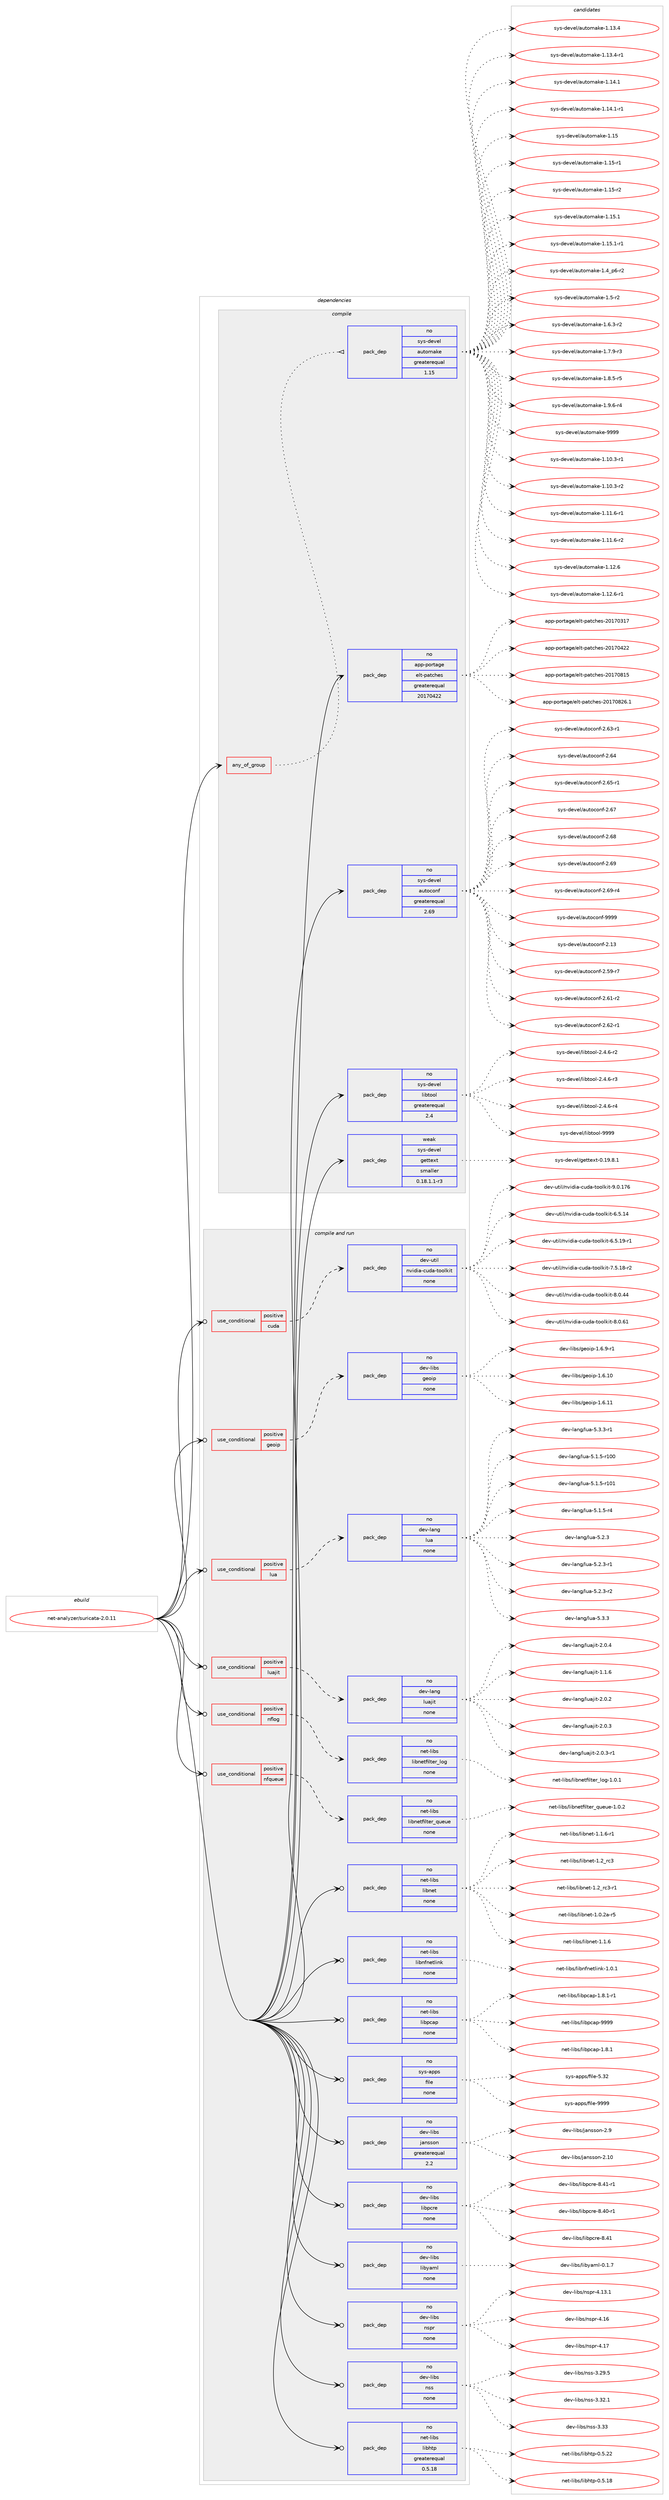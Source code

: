digraph prolog {

# *************
# Graph options
# *************

newrank=true;
concentrate=true;
compound=true;
graph [rankdir=LR,fontname=Helvetica,fontsize=10,ranksep=1.5];#, ranksep=2.5, nodesep=0.2];
edge  [arrowhead=vee];
node  [fontname=Helvetica,fontsize=10];

# **********
# The ebuild
# **********

subgraph cluster_leftcol {
color=gray;
rank=same;
label=<<i>ebuild</i>>;
id [label="net-analyzer/suricata-2.0.11", color=red, width=4, href="../net-analyzer/suricata-2.0.11.svg"];
}

# ****************
# The dependencies
# ****************

subgraph cluster_midcol {
color=gray;
label=<<i>dependencies</i>>;
subgraph cluster_compile {
fillcolor="#eeeeee";
style=filled;
label=<<i>compile</i>>;
subgraph any6451 {
dependency403799 [label=<<TABLE BORDER="0" CELLBORDER="1" CELLSPACING="0" CELLPADDING="4"><TR><TD CELLPADDING="10">any_of_group</TD></TR></TABLE>>, shape=none, color=red];subgraph pack297651 {
dependency403800 [label=<<TABLE BORDER="0" CELLBORDER="1" CELLSPACING="0" CELLPADDING="4" WIDTH="220"><TR><TD ROWSPAN="6" CELLPADDING="30">pack_dep</TD></TR><TR><TD WIDTH="110">no</TD></TR><TR><TD>sys-devel</TD></TR><TR><TD>automake</TD></TR><TR><TD>greaterequal</TD></TR><TR><TD>1.15</TD></TR></TABLE>>, shape=none, color=blue];
}
dependency403799:e -> dependency403800:w [weight=20,style="dotted",arrowhead="oinv"];
}
id:e -> dependency403799:w [weight=20,style="solid",arrowhead="vee"];
subgraph pack297652 {
dependency403801 [label=<<TABLE BORDER="0" CELLBORDER="1" CELLSPACING="0" CELLPADDING="4" WIDTH="220"><TR><TD ROWSPAN="6" CELLPADDING="30">pack_dep</TD></TR><TR><TD WIDTH="110">no</TD></TR><TR><TD>app-portage</TD></TR><TR><TD>elt-patches</TD></TR><TR><TD>greaterequal</TD></TR><TR><TD>20170422</TD></TR></TABLE>>, shape=none, color=blue];
}
id:e -> dependency403801:w [weight=20,style="solid",arrowhead="vee"];
subgraph pack297653 {
dependency403802 [label=<<TABLE BORDER="0" CELLBORDER="1" CELLSPACING="0" CELLPADDING="4" WIDTH="220"><TR><TD ROWSPAN="6" CELLPADDING="30">pack_dep</TD></TR><TR><TD WIDTH="110">no</TD></TR><TR><TD>sys-devel</TD></TR><TR><TD>autoconf</TD></TR><TR><TD>greaterequal</TD></TR><TR><TD>2.69</TD></TR></TABLE>>, shape=none, color=blue];
}
id:e -> dependency403802:w [weight=20,style="solid",arrowhead="vee"];
subgraph pack297654 {
dependency403803 [label=<<TABLE BORDER="0" CELLBORDER="1" CELLSPACING="0" CELLPADDING="4" WIDTH="220"><TR><TD ROWSPAN="6" CELLPADDING="30">pack_dep</TD></TR><TR><TD WIDTH="110">no</TD></TR><TR><TD>sys-devel</TD></TR><TR><TD>libtool</TD></TR><TR><TD>greaterequal</TD></TR><TR><TD>2.4</TD></TR></TABLE>>, shape=none, color=blue];
}
id:e -> dependency403803:w [weight=20,style="solid",arrowhead="vee"];
subgraph pack297655 {
dependency403804 [label=<<TABLE BORDER="0" CELLBORDER="1" CELLSPACING="0" CELLPADDING="4" WIDTH="220"><TR><TD ROWSPAN="6" CELLPADDING="30">pack_dep</TD></TR><TR><TD WIDTH="110">weak</TD></TR><TR><TD>sys-devel</TD></TR><TR><TD>gettext</TD></TR><TR><TD>smaller</TD></TR><TR><TD>0.18.1.1-r3</TD></TR></TABLE>>, shape=none, color=blue];
}
id:e -> dependency403804:w [weight=20,style="solid",arrowhead="vee"];
}
subgraph cluster_compileandrun {
fillcolor="#eeeeee";
style=filled;
label=<<i>compile and run</i>>;
subgraph cond99511 {
dependency403805 [label=<<TABLE BORDER="0" CELLBORDER="1" CELLSPACING="0" CELLPADDING="4"><TR><TD ROWSPAN="3" CELLPADDING="10">use_conditional</TD></TR><TR><TD>positive</TD></TR><TR><TD>cuda</TD></TR></TABLE>>, shape=none, color=red];
subgraph pack297656 {
dependency403806 [label=<<TABLE BORDER="0" CELLBORDER="1" CELLSPACING="0" CELLPADDING="4" WIDTH="220"><TR><TD ROWSPAN="6" CELLPADDING="30">pack_dep</TD></TR><TR><TD WIDTH="110">no</TD></TR><TR><TD>dev-util</TD></TR><TR><TD>nvidia-cuda-toolkit</TD></TR><TR><TD>none</TD></TR><TR><TD></TD></TR></TABLE>>, shape=none, color=blue];
}
dependency403805:e -> dependency403806:w [weight=20,style="dashed",arrowhead="vee"];
}
id:e -> dependency403805:w [weight=20,style="solid",arrowhead="odotvee"];
subgraph cond99512 {
dependency403807 [label=<<TABLE BORDER="0" CELLBORDER="1" CELLSPACING="0" CELLPADDING="4"><TR><TD ROWSPAN="3" CELLPADDING="10">use_conditional</TD></TR><TR><TD>positive</TD></TR><TR><TD>geoip</TD></TR></TABLE>>, shape=none, color=red];
subgraph pack297657 {
dependency403808 [label=<<TABLE BORDER="0" CELLBORDER="1" CELLSPACING="0" CELLPADDING="4" WIDTH="220"><TR><TD ROWSPAN="6" CELLPADDING="30">pack_dep</TD></TR><TR><TD WIDTH="110">no</TD></TR><TR><TD>dev-libs</TD></TR><TR><TD>geoip</TD></TR><TR><TD>none</TD></TR><TR><TD></TD></TR></TABLE>>, shape=none, color=blue];
}
dependency403807:e -> dependency403808:w [weight=20,style="dashed",arrowhead="vee"];
}
id:e -> dependency403807:w [weight=20,style="solid",arrowhead="odotvee"];
subgraph cond99513 {
dependency403809 [label=<<TABLE BORDER="0" CELLBORDER="1" CELLSPACING="0" CELLPADDING="4"><TR><TD ROWSPAN="3" CELLPADDING="10">use_conditional</TD></TR><TR><TD>positive</TD></TR><TR><TD>lua</TD></TR></TABLE>>, shape=none, color=red];
subgraph pack297658 {
dependency403810 [label=<<TABLE BORDER="0" CELLBORDER="1" CELLSPACING="0" CELLPADDING="4" WIDTH="220"><TR><TD ROWSPAN="6" CELLPADDING="30">pack_dep</TD></TR><TR><TD WIDTH="110">no</TD></TR><TR><TD>dev-lang</TD></TR><TR><TD>lua</TD></TR><TR><TD>none</TD></TR><TR><TD></TD></TR></TABLE>>, shape=none, color=blue];
}
dependency403809:e -> dependency403810:w [weight=20,style="dashed",arrowhead="vee"];
}
id:e -> dependency403809:w [weight=20,style="solid",arrowhead="odotvee"];
subgraph cond99514 {
dependency403811 [label=<<TABLE BORDER="0" CELLBORDER="1" CELLSPACING="0" CELLPADDING="4"><TR><TD ROWSPAN="3" CELLPADDING="10">use_conditional</TD></TR><TR><TD>positive</TD></TR><TR><TD>luajit</TD></TR></TABLE>>, shape=none, color=red];
subgraph pack297659 {
dependency403812 [label=<<TABLE BORDER="0" CELLBORDER="1" CELLSPACING="0" CELLPADDING="4" WIDTH="220"><TR><TD ROWSPAN="6" CELLPADDING="30">pack_dep</TD></TR><TR><TD WIDTH="110">no</TD></TR><TR><TD>dev-lang</TD></TR><TR><TD>luajit</TD></TR><TR><TD>none</TD></TR><TR><TD></TD></TR></TABLE>>, shape=none, color=blue];
}
dependency403811:e -> dependency403812:w [weight=20,style="dashed",arrowhead="vee"];
}
id:e -> dependency403811:w [weight=20,style="solid",arrowhead="odotvee"];
subgraph cond99515 {
dependency403813 [label=<<TABLE BORDER="0" CELLBORDER="1" CELLSPACING="0" CELLPADDING="4"><TR><TD ROWSPAN="3" CELLPADDING="10">use_conditional</TD></TR><TR><TD>positive</TD></TR><TR><TD>nflog</TD></TR></TABLE>>, shape=none, color=red];
subgraph pack297660 {
dependency403814 [label=<<TABLE BORDER="0" CELLBORDER="1" CELLSPACING="0" CELLPADDING="4" WIDTH="220"><TR><TD ROWSPAN="6" CELLPADDING="30">pack_dep</TD></TR><TR><TD WIDTH="110">no</TD></TR><TR><TD>net-libs</TD></TR><TR><TD>libnetfilter_log</TD></TR><TR><TD>none</TD></TR><TR><TD></TD></TR></TABLE>>, shape=none, color=blue];
}
dependency403813:e -> dependency403814:w [weight=20,style="dashed",arrowhead="vee"];
}
id:e -> dependency403813:w [weight=20,style="solid",arrowhead="odotvee"];
subgraph cond99516 {
dependency403815 [label=<<TABLE BORDER="0" CELLBORDER="1" CELLSPACING="0" CELLPADDING="4"><TR><TD ROWSPAN="3" CELLPADDING="10">use_conditional</TD></TR><TR><TD>positive</TD></TR><TR><TD>nfqueue</TD></TR></TABLE>>, shape=none, color=red];
subgraph pack297661 {
dependency403816 [label=<<TABLE BORDER="0" CELLBORDER="1" CELLSPACING="0" CELLPADDING="4" WIDTH="220"><TR><TD ROWSPAN="6" CELLPADDING="30">pack_dep</TD></TR><TR><TD WIDTH="110">no</TD></TR><TR><TD>net-libs</TD></TR><TR><TD>libnetfilter_queue</TD></TR><TR><TD>none</TD></TR><TR><TD></TD></TR></TABLE>>, shape=none, color=blue];
}
dependency403815:e -> dependency403816:w [weight=20,style="dashed",arrowhead="vee"];
}
id:e -> dependency403815:w [weight=20,style="solid",arrowhead="odotvee"];
subgraph pack297662 {
dependency403817 [label=<<TABLE BORDER="0" CELLBORDER="1" CELLSPACING="0" CELLPADDING="4" WIDTH="220"><TR><TD ROWSPAN="6" CELLPADDING="30">pack_dep</TD></TR><TR><TD WIDTH="110">no</TD></TR><TR><TD>dev-libs</TD></TR><TR><TD>jansson</TD></TR><TR><TD>greaterequal</TD></TR><TR><TD>2.2</TD></TR></TABLE>>, shape=none, color=blue];
}
id:e -> dependency403817:w [weight=20,style="solid",arrowhead="odotvee"];
subgraph pack297663 {
dependency403818 [label=<<TABLE BORDER="0" CELLBORDER="1" CELLSPACING="0" CELLPADDING="4" WIDTH="220"><TR><TD ROWSPAN="6" CELLPADDING="30">pack_dep</TD></TR><TR><TD WIDTH="110">no</TD></TR><TR><TD>dev-libs</TD></TR><TR><TD>libpcre</TD></TR><TR><TD>none</TD></TR><TR><TD></TD></TR></TABLE>>, shape=none, color=blue];
}
id:e -> dependency403818:w [weight=20,style="solid",arrowhead="odotvee"];
subgraph pack297664 {
dependency403819 [label=<<TABLE BORDER="0" CELLBORDER="1" CELLSPACING="0" CELLPADDING="4" WIDTH="220"><TR><TD ROWSPAN="6" CELLPADDING="30">pack_dep</TD></TR><TR><TD WIDTH="110">no</TD></TR><TR><TD>dev-libs</TD></TR><TR><TD>libyaml</TD></TR><TR><TD>none</TD></TR><TR><TD></TD></TR></TABLE>>, shape=none, color=blue];
}
id:e -> dependency403819:w [weight=20,style="solid",arrowhead="odotvee"];
subgraph pack297665 {
dependency403820 [label=<<TABLE BORDER="0" CELLBORDER="1" CELLSPACING="0" CELLPADDING="4" WIDTH="220"><TR><TD ROWSPAN="6" CELLPADDING="30">pack_dep</TD></TR><TR><TD WIDTH="110">no</TD></TR><TR><TD>dev-libs</TD></TR><TR><TD>nspr</TD></TR><TR><TD>none</TD></TR><TR><TD></TD></TR></TABLE>>, shape=none, color=blue];
}
id:e -> dependency403820:w [weight=20,style="solid",arrowhead="odotvee"];
subgraph pack297666 {
dependency403821 [label=<<TABLE BORDER="0" CELLBORDER="1" CELLSPACING="0" CELLPADDING="4" WIDTH="220"><TR><TD ROWSPAN="6" CELLPADDING="30">pack_dep</TD></TR><TR><TD WIDTH="110">no</TD></TR><TR><TD>dev-libs</TD></TR><TR><TD>nss</TD></TR><TR><TD>none</TD></TR><TR><TD></TD></TR></TABLE>>, shape=none, color=blue];
}
id:e -> dependency403821:w [weight=20,style="solid",arrowhead="odotvee"];
subgraph pack297667 {
dependency403822 [label=<<TABLE BORDER="0" CELLBORDER="1" CELLSPACING="0" CELLPADDING="4" WIDTH="220"><TR><TD ROWSPAN="6" CELLPADDING="30">pack_dep</TD></TR><TR><TD WIDTH="110">no</TD></TR><TR><TD>net-libs</TD></TR><TR><TD>libhtp</TD></TR><TR><TD>greaterequal</TD></TR><TR><TD>0.5.18</TD></TR></TABLE>>, shape=none, color=blue];
}
id:e -> dependency403822:w [weight=20,style="solid",arrowhead="odotvee"];
subgraph pack297668 {
dependency403823 [label=<<TABLE BORDER="0" CELLBORDER="1" CELLSPACING="0" CELLPADDING="4" WIDTH="220"><TR><TD ROWSPAN="6" CELLPADDING="30">pack_dep</TD></TR><TR><TD WIDTH="110">no</TD></TR><TR><TD>net-libs</TD></TR><TR><TD>libnet</TD></TR><TR><TD>none</TD></TR><TR><TD></TD></TR></TABLE>>, shape=none, color=blue];
}
id:e -> dependency403823:w [weight=20,style="solid",arrowhead="odotvee"];
subgraph pack297669 {
dependency403824 [label=<<TABLE BORDER="0" CELLBORDER="1" CELLSPACING="0" CELLPADDING="4" WIDTH="220"><TR><TD ROWSPAN="6" CELLPADDING="30">pack_dep</TD></TR><TR><TD WIDTH="110">no</TD></TR><TR><TD>net-libs</TD></TR><TR><TD>libnfnetlink</TD></TR><TR><TD>none</TD></TR><TR><TD></TD></TR></TABLE>>, shape=none, color=blue];
}
id:e -> dependency403824:w [weight=20,style="solid",arrowhead="odotvee"];
subgraph pack297670 {
dependency403825 [label=<<TABLE BORDER="0" CELLBORDER="1" CELLSPACING="0" CELLPADDING="4" WIDTH="220"><TR><TD ROWSPAN="6" CELLPADDING="30">pack_dep</TD></TR><TR><TD WIDTH="110">no</TD></TR><TR><TD>net-libs</TD></TR><TR><TD>libpcap</TD></TR><TR><TD>none</TD></TR><TR><TD></TD></TR></TABLE>>, shape=none, color=blue];
}
id:e -> dependency403825:w [weight=20,style="solid",arrowhead="odotvee"];
subgraph pack297671 {
dependency403826 [label=<<TABLE BORDER="0" CELLBORDER="1" CELLSPACING="0" CELLPADDING="4" WIDTH="220"><TR><TD ROWSPAN="6" CELLPADDING="30">pack_dep</TD></TR><TR><TD WIDTH="110">no</TD></TR><TR><TD>sys-apps</TD></TR><TR><TD>file</TD></TR><TR><TD>none</TD></TR><TR><TD></TD></TR></TABLE>>, shape=none, color=blue];
}
id:e -> dependency403826:w [weight=20,style="solid",arrowhead="odotvee"];
}
subgraph cluster_run {
fillcolor="#eeeeee";
style=filled;
label=<<i>run</i>>;
}
}

# **************
# The candidates
# **************

subgraph cluster_choices {
rank=same;
color=gray;
label=<<i>candidates</i>>;

subgraph choice297651 {
color=black;
nodesep=1;
choice11512111545100101118101108479711711611110997107101454946494846514511449 [label="sys-devel/automake-1.10.3-r1", color=red, width=4,href="../sys-devel/automake-1.10.3-r1.svg"];
choice11512111545100101118101108479711711611110997107101454946494846514511450 [label="sys-devel/automake-1.10.3-r2", color=red, width=4,href="../sys-devel/automake-1.10.3-r2.svg"];
choice11512111545100101118101108479711711611110997107101454946494946544511449 [label="sys-devel/automake-1.11.6-r1", color=red, width=4,href="../sys-devel/automake-1.11.6-r1.svg"];
choice11512111545100101118101108479711711611110997107101454946494946544511450 [label="sys-devel/automake-1.11.6-r2", color=red, width=4,href="../sys-devel/automake-1.11.6-r2.svg"];
choice1151211154510010111810110847971171161111099710710145494649504654 [label="sys-devel/automake-1.12.6", color=red, width=4,href="../sys-devel/automake-1.12.6.svg"];
choice11512111545100101118101108479711711611110997107101454946495046544511449 [label="sys-devel/automake-1.12.6-r1", color=red, width=4,href="../sys-devel/automake-1.12.6-r1.svg"];
choice1151211154510010111810110847971171161111099710710145494649514652 [label="sys-devel/automake-1.13.4", color=red, width=4,href="../sys-devel/automake-1.13.4.svg"];
choice11512111545100101118101108479711711611110997107101454946495146524511449 [label="sys-devel/automake-1.13.4-r1", color=red, width=4,href="../sys-devel/automake-1.13.4-r1.svg"];
choice1151211154510010111810110847971171161111099710710145494649524649 [label="sys-devel/automake-1.14.1", color=red, width=4,href="../sys-devel/automake-1.14.1.svg"];
choice11512111545100101118101108479711711611110997107101454946495246494511449 [label="sys-devel/automake-1.14.1-r1", color=red, width=4,href="../sys-devel/automake-1.14.1-r1.svg"];
choice115121115451001011181011084797117116111109971071014549464953 [label="sys-devel/automake-1.15", color=red, width=4,href="../sys-devel/automake-1.15.svg"];
choice1151211154510010111810110847971171161111099710710145494649534511449 [label="sys-devel/automake-1.15-r1", color=red, width=4,href="../sys-devel/automake-1.15-r1.svg"];
choice1151211154510010111810110847971171161111099710710145494649534511450 [label="sys-devel/automake-1.15-r2", color=red, width=4,href="../sys-devel/automake-1.15-r2.svg"];
choice1151211154510010111810110847971171161111099710710145494649534649 [label="sys-devel/automake-1.15.1", color=red, width=4,href="../sys-devel/automake-1.15.1.svg"];
choice11512111545100101118101108479711711611110997107101454946495346494511449 [label="sys-devel/automake-1.15.1-r1", color=red, width=4,href="../sys-devel/automake-1.15.1-r1.svg"];
choice115121115451001011181011084797117116111109971071014549465295112544511450 [label="sys-devel/automake-1.4_p6-r2", color=red, width=4,href="../sys-devel/automake-1.4_p6-r2.svg"];
choice11512111545100101118101108479711711611110997107101454946534511450 [label="sys-devel/automake-1.5-r2", color=red, width=4,href="../sys-devel/automake-1.5-r2.svg"];
choice115121115451001011181011084797117116111109971071014549465446514511450 [label="sys-devel/automake-1.6.3-r2", color=red, width=4,href="../sys-devel/automake-1.6.3-r2.svg"];
choice115121115451001011181011084797117116111109971071014549465546574511451 [label="sys-devel/automake-1.7.9-r3", color=red, width=4,href="../sys-devel/automake-1.7.9-r3.svg"];
choice115121115451001011181011084797117116111109971071014549465646534511453 [label="sys-devel/automake-1.8.5-r5", color=red, width=4,href="../sys-devel/automake-1.8.5-r5.svg"];
choice115121115451001011181011084797117116111109971071014549465746544511452 [label="sys-devel/automake-1.9.6-r4", color=red, width=4,href="../sys-devel/automake-1.9.6-r4.svg"];
choice115121115451001011181011084797117116111109971071014557575757 [label="sys-devel/automake-9999", color=red, width=4,href="../sys-devel/automake-9999.svg"];
dependency403800:e -> choice11512111545100101118101108479711711611110997107101454946494846514511449:w [style=dotted,weight="100"];
dependency403800:e -> choice11512111545100101118101108479711711611110997107101454946494846514511450:w [style=dotted,weight="100"];
dependency403800:e -> choice11512111545100101118101108479711711611110997107101454946494946544511449:w [style=dotted,weight="100"];
dependency403800:e -> choice11512111545100101118101108479711711611110997107101454946494946544511450:w [style=dotted,weight="100"];
dependency403800:e -> choice1151211154510010111810110847971171161111099710710145494649504654:w [style=dotted,weight="100"];
dependency403800:e -> choice11512111545100101118101108479711711611110997107101454946495046544511449:w [style=dotted,weight="100"];
dependency403800:e -> choice1151211154510010111810110847971171161111099710710145494649514652:w [style=dotted,weight="100"];
dependency403800:e -> choice11512111545100101118101108479711711611110997107101454946495146524511449:w [style=dotted,weight="100"];
dependency403800:e -> choice1151211154510010111810110847971171161111099710710145494649524649:w [style=dotted,weight="100"];
dependency403800:e -> choice11512111545100101118101108479711711611110997107101454946495246494511449:w [style=dotted,weight="100"];
dependency403800:e -> choice115121115451001011181011084797117116111109971071014549464953:w [style=dotted,weight="100"];
dependency403800:e -> choice1151211154510010111810110847971171161111099710710145494649534511449:w [style=dotted,weight="100"];
dependency403800:e -> choice1151211154510010111810110847971171161111099710710145494649534511450:w [style=dotted,weight="100"];
dependency403800:e -> choice1151211154510010111810110847971171161111099710710145494649534649:w [style=dotted,weight="100"];
dependency403800:e -> choice11512111545100101118101108479711711611110997107101454946495346494511449:w [style=dotted,weight="100"];
dependency403800:e -> choice115121115451001011181011084797117116111109971071014549465295112544511450:w [style=dotted,weight="100"];
dependency403800:e -> choice11512111545100101118101108479711711611110997107101454946534511450:w [style=dotted,weight="100"];
dependency403800:e -> choice115121115451001011181011084797117116111109971071014549465446514511450:w [style=dotted,weight="100"];
dependency403800:e -> choice115121115451001011181011084797117116111109971071014549465546574511451:w [style=dotted,weight="100"];
dependency403800:e -> choice115121115451001011181011084797117116111109971071014549465646534511453:w [style=dotted,weight="100"];
dependency403800:e -> choice115121115451001011181011084797117116111109971071014549465746544511452:w [style=dotted,weight="100"];
dependency403800:e -> choice115121115451001011181011084797117116111109971071014557575757:w [style=dotted,weight="100"];
}
subgraph choice297652 {
color=black;
nodesep=1;
choice97112112451121111141169710310147101108116451129711699104101115455048495548514955 [label="app-portage/elt-patches-20170317", color=red, width=4,href="../app-portage/elt-patches-20170317.svg"];
choice97112112451121111141169710310147101108116451129711699104101115455048495548525050 [label="app-portage/elt-patches-20170422", color=red, width=4,href="../app-portage/elt-patches-20170422.svg"];
choice97112112451121111141169710310147101108116451129711699104101115455048495548564953 [label="app-portage/elt-patches-20170815", color=red, width=4,href="../app-portage/elt-patches-20170815.svg"];
choice971121124511211111411697103101471011081164511297116991041011154550484955485650544649 [label="app-portage/elt-patches-20170826.1", color=red, width=4,href="../app-portage/elt-patches-20170826.1.svg"];
dependency403801:e -> choice97112112451121111141169710310147101108116451129711699104101115455048495548514955:w [style=dotted,weight="100"];
dependency403801:e -> choice97112112451121111141169710310147101108116451129711699104101115455048495548525050:w [style=dotted,weight="100"];
dependency403801:e -> choice97112112451121111141169710310147101108116451129711699104101115455048495548564953:w [style=dotted,weight="100"];
dependency403801:e -> choice971121124511211111411697103101471011081164511297116991041011154550484955485650544649:w [style=dotted,weight="100"];
}
subgraph choice297653 {
color=black;
nodesep=1;
choice115121115451001011181011084797117116111991111101024550464951 [label="sys-devel/autoconf-2.13", color=red, width=4,href="../sys-devel/autoconf-2.13.svg"];
choice1151211154510010111810110847971171161119911111010245504653574511455 [label="sys-devel/autoconf-2.59-r7", color=red, width=4,href="../sys-devel/autoconf-2.59-r7.svg"];
choice1151211154510010111810110847971171161119911111010245504654494511450 [label="sys-devel/autoconf-2.61-r2", color=red, width=4,href="../sys-devel/autoconf-2.61-r2.svg"];
choice1151211154510010111810110847971171161119911111010245504654504511449 [label="sys-devel/autoconf-2.62-r1", color=red, width=4,href="../sys-devel/autoconf-2.62-r1.svg"];
choice1151211154510010111810110847971171161119911111010245504654514511449 [label="sys-devel/autoconf-2.63-r1", color=red, width=4,href="../sys-devel/autoconf-2.63-r1.svg"];
choice115121115451001011181011084797117116111991111101024550465452 [label="sys-devel/autoconf-2.64", color=red, width=4,href="../sys-devel/autoconf-2.64.svg"];
choice1151211154510010111810110847971171161119911111010245504654534511449 [label="sys-devel/autoconf-2.65-r1", color=red, width=4,href="../sys-devel/autoconf-2.65-r1.svg"];
choice115121115451001011181011084797117116111991111101024550465455 [label="sys-devel/autoconf-2.67", color=red, width=4,href="../sys-devel/autoconf-2.67.svg"];
choice115121115451001011181011084797117116111991111101024550465456 [label="sys-devel/autoconf-2.68", color=red, width=4,href="../sys-devel/autoconf-2.68.svg"];
choice115121115451001011181011084797117116111991111101024550465457 [label="sys-devel/autoconf-2.69", color=red, width=4,href="../sys-devel/autoconf-2.69.svg"];
choice1151211154510010111810110847971171161119911111010245504654574511452 [label="sys-devel/autoconf-2.69-r4", color=red, width=4,href="../sys-devel/autoconf-2.69-r4.svg"];
choice115121115451001011181011084797117116111991111101024557575757 [label="sys-devel/autoconf-9999", color=red, width=4,href="../sys-devel/autoconf-9999.svg"];
dependency403802:e -> choice115121115451001011181011084797117116111991111101024550464951:w [style=dotted,weight="100"];
dependency403802:e -> choice1151211154510010111810110847971171161119911111010245504653574511455:w [style=dotted,weight="100"];
dependency403802:e -> choice1151211154510010111810110847971171161119911111010245504654494511450:w [style=dotted,weight="100"];
dependency403802:e -> choice1151211154510010111810110847971171161119911111010245504654504511449:w [style=dotted,weight="100"];
dependency403802:e -> choice1151211154510010111810110847971171161119911111010245504654514511449:w [style=dotted,weight="100"];
dependency403802:e -> choice115121115451001011181011084797117116111991111101024550465452:w [style=dotted,weight="100"];
dependency403802:e -> choice1151211154510010111810110847971171161119911111010245504654534511449:w [style=dotted,weight="100"];
dependency403802:e -> choice115121115451001011181011084797117116111991111101024550465455:w [style=dotted,weight="100"];
dependency403802:e -> choice115121115451001011181011084797117116111991111101024550465456:w [style=dotted,weight="100"];
dependency403802:e -> choice115121115451001011181011084797117116111991111101024550465457:w [style=dotted,weight="100"];
dependency403802:e -> choice1151211154510010111810110847971171161119911111010245504654574511452:w [style=dotted,weight="100"];
dependency403802:e -> choice115121115451001011181011084797117116111991111101024557575757:w [style=dotted,weight="100"];
}
subgraph choice297654 {
color=black;
nodesep=1;
choice1151211154510010111810110847108105981161111111084550465246544511450 [label="sys-devel/libtool-2.4.6-r2", color=red, width=4,href="../sys-devel/libtool-2.4.6-r2.svg"];
choice1151211154510010111810110847108105981161111111084550465246544511451 [label="sys-devel/libtool-2.4.6-r3", color=red, width=4,href="../sys-devel/libtool-2.4.6-r3.svg"];
choice1151211154510010111810110847108105981161111111084550465246544511452 [label="sys-devel/libtool-2.4.6-r4", color=red, width=4,href="../sys-devel/libtool-2.4.6-r4.svg"];
choice1151211154510010111810110847108105981161111111084557575757 [label="sys-devel/libtool-9999", color=red, width=4,href="../sys-devel/libtool-9999.svg"];
dependency403803:e -> choice1151211154510010111810110847108105981161111111084550465246544511450:w [style=dotted,weight="100"];
dependency403803:e -> choice1151211154510010111810110847108105981161111111084550465246544511451:w [style=dotted,weight="100"];
dependency403803:e -> choice1151211154510010111810110847108105981161111111084550465246544511452:w [style=dotted,weight="100"];
dependency403803:e -> choice1151211154510010111810110847108105981161111111084557575757:w [style=dotted,weight="100"];
}
subgraph choice297655 {
color=black;
nodesep=1;
choice1151211154510010111810110847103101116116101120116454846495746564649 [label="sys-devel/gettext-0.19.8.1", color=red, width=4,href="../sys-devel/gettext-0.19.8.1.svg"];
dependency403804:e -> choice1151211154510010111810110847103101116116101120116454846495746564649:w [style=dotted,weight="100"];
}
subgraph choice297656 {
color=black;
nodesep=1;
choice1001011184511711610510847110118105100105974599117100974511611111110810710511645544653464952 [label="dev-util/nvidia-cuda-toolkit-6.5.14", color=red, width=4,href="../dev-util/nvidia-cuda-toolkit-6.5.14.svg"];
choice10010111845117116105108471101181051001059745991171009745116111111108107105116455446534649574511449 [label="dev-util/nvidia-cuda-toolkit-6.5.19-r1", color=red, width=4,href="../dev-util/nvidia-cuda-toolkit-6.5.19-r1.svg"];
choice10010111845117116105108471101181051001059745991171009745116111111108107105116455546534649564511450 [label="dev-util/nvidia-cuda-toolkit-7.5.18-r2", color=red, width=4,href="../dev-util/nvidia-cuda-toolkit-7.5.18-r2.svg"];
choice1001011184511711610510847110118105100105974599117100974511611111110810710511645564648465252 [label="dev-util/nvidia-cuda-toolkit-8.0.44", color=red, width=4,href="../dev-util/nvidia-cuda-toolkit-8.0.44.svg"];
choice1001011184511711610510847110118105100105974599117100974511611111110810710511645564648465449 [label="dev-util/nvidia-cuda-toolkit-8.0.61", color=red, width=4,href="../dev-util/nvidia-cuda-toolkit-8.0.61.svg"];
choice100101118451171161051084711011810510010597459911710097451161111111081071051164557464846495554 [label="dev-util/nvidia-cuda-toolkit-9.0.176", color=red, width=4,href="../dev-util/nvidia-cuda-toolkit-9.0.176.svg"];
dependency403806:e -> choice1001011184511711610510847110118105100105974599117100974511611111110810710511645544653464952:w [style=dotted,weight="100"];
dependency403806:e -> choice10010111845117116105108471101181051001059745991171009745116111111108107105116455446534649574511449:w [style=dotted,weight="100"];
dependency403806:e -> choice10010111845117116105108471101181051001059745991171009745116111111108107105116455546534649564511450:w [style=dotted,weight="100"];
dependency403806:e -> choice1001011184511711610510847110118105100105974599117100974511611111110810710511645564648465252:w [style=dotted,weight="100"];
dependency403806:e -> choice1001011184511711610510847110118105100105974599117100974511611111110810710511645564648465449:w [style=dotted,weight="100"];
dependency403806:e -> choice100101118451171161051084711011810510010597459911710097451161111111081071051164557464846495554:w [style=dotted,weight="100"];
}
subgraph choice297657 {
color=black;
nodesep=1;
choice10010111845108105981154710310111110511245494654464948 [label="dev-libs/geoip-1.6.10", color=red, width=4,href="../dev-libs/geoip-1.6.10.svg"];
choice10010111845108105981154710310111110511245494654464949 [label="dev-libs/geoip-1.6.11", color=red, width=4,href="../dev-libs/geoip-1.6.11.svg"];
choice1001011184510810598115471031011111051124549465446574511449 [label="dev-libs/geoip-1.6.9-r1", color=red, width=4,href="../dev-libs/geoip-1.6.9-r1.svg"];
dependency403808:e -> choice10010111845108105981154710310111110511245494654464948:w [style=dotted,weight="100"];
dependency403808:e -> choice10010111845108105981154710310111110511245494654464949:w [style=dotted,weight="100"];
dependency403808:e -> choice1001011184510810598115471031011111051124549465446574511449:w [style=dotted,weight="100"];
}
subgraph choice297658 {
color=black;
nodesep=1;
choice1001011184510897110103471081179745534649465345114494848 [label="dev-lang/lua-5.1.5-r100", color=red, width=4,href="../dev-lang/lua-5.1.5-r100.svg"];
choice1001011184510897110103471081179745534649465345114494849 [label="dev-lang/lua-5.1.5-r101", color=red, width=4,href="../dev-lang/lua-5.1.5-r101.svg"];
choice100101118451089711010347108117974553464946534511452 [label="dev-lang/lua-5.1.5-r4", color=red, width=4,href="../dev-lang/lua-5.1.5-r4.svg"];
choice10010111845108971101034710811797455346504651 [label="dev-lang/lua-5.2.3", color=red, width=4,href="../dev-lang/lua-5.2.3.svg"];
choice100101118451089711010347108117974553465046514511449 [label="dev-lang/lua-5.2.3-r1", color=red, width=4,href="../dev-lang/lua-5.2.3-r1.svg"];
choice100101118451089711010347108117974553465046514511450 [label="dev-lang/lua-5.2.3-r2", color=red, width=4,href="../dev-lang/lua-5.2.3-r2.svg"];
choice10010111845108971101034710811797455346514651 [label="dev-lang/lua-5.3.3", color=red, width=4,href="../dev-lang/lua-5.3.3.svg"];
choice100101118451089711010347108117974553465146514511449 [label="dev-lang/lua-5.3.3-r1", color=red, width=4,href="../dev-lang/lua-5.3.3-r1.svg"];
dependency403810:e -> choice1001011184510897110103471081179745534649465345114494848:w [style=dotted,weight="100"];
dependency403810:e -> choice1001011184510897110103471081179745534649465345114494849:w [style=dotted,weight="100"];
dependency403810:e -> choice100101118451089711010347108117974553464946534511452:w [style=dotted,weight="100"];
dependency403810:e -> choice10010111845108971101034710811797455346504651:w [style=dotted,weight="100"];
dependency403810:e -> choice100101118451089711010347108117974553465046514511449:w [style=dotted,weight="100"];
dependency403810:e -> choice100101118451089711010347108117974553465046514511450:w [style=dotted,weight="100"];
dependency403810:e -> choice10010111845108971101034710811797455346514651:w [style=dotted,weight="100"];
dependency403810:e -> choice100101118451089711010347108117974553465146514511449:w [style=dotted,weight="100"];
}
subgraph choice297659 {
color=black;
nodesep=1;
choice10010111845108971101034710811797106105116454946494654 [label="dev-lang/luajit-1.1.6", color=red, width=4,href="../dev-lang/luajit-1.1.6.svg"];
choice10010111845108971101034710811797106105116455046484650 [label="dev-lang/luajit-2.0.2", color=red, width=4,href="../dev-lang/luajit-2.0.2.svg"];
choice10010111845108971101034710811797106105116455046484651 [label="dev-lang/luajit-2.0.3", color=red, width=4,href="../dev-lang/luajit-2.0.3.svg"];
choice100101118451089711010347108117971061051164550464846514511449 [label="dev-lang/luajit-2.0.3-r1", color=red, width=4,href="../dev-lang/luajit-2.0.3-r1.svg"];
choice10010111845108971101034710811797106105116455046484652 [label="dev-lang/luajit-2.0.4", color=red, width=4,href="../dev-lang/luajit-2.0.4.svg"];
dependency403812:e -> choice10010111845108971101034710811797106105116454946494654:w [style=dotted,weight="100"];
dependency403812:e -> choice10010111845108971101034710811797106105116455046484650:w [style=dotted,weight="100"];
dependency403812:e -> choice10010111845108971101034710811797106105116455046484651:w [style=dotted,weight="100"];
dependency403812:e -> choice100101118451089711010347108117971061051164550464846514511449:w [style=dotted,weight="100"];
dependency403812:e -> choice10010111845108971101034710811797106105116455046484652:w [style=dotted,weight="100"];
}
subgraph choice297660 {
color=black;
nodesep=1;
choice1101011164510810598115471081059811010111610210510811610111495108111103454946484649 [label="net-libs/libnetfilter_log-1.0.1", color=red, width=4,href="../net-libs/libnetfilter_log-1.0.1.svg"];
dependency403814:e -> choice1101011164510810598115471081059811010111610210510811610111495108111103454946484649:w [style=dotted,weight="100"];
}
subgraph choice297661 {
color=black;
nodesep=1;
choice1101011164510810598115471081059811010111610210510811610111495113117101117101454946484650 [label="net-libs/libnetfilter_queue-1.0.2", color=red, width=4,href="../net-libs/libnetfilter_queue-1.0.2.svg"];
dependency403816:e -> choice1101011164510810598115471081059811010111610210510811610111495113117101117101454946484650:w [style=dotted,weight="100"];
}
subgraph choice297662 {
color=black;
nodesep=1;
choice100101118451081059811547106971101151151111104550464948 [label="dev-libs/jansson-2.10", color=red, width=4,href="../dev-libs/jansson-2.10.svg"];
choice1001011184510810598115471069711011511511111045504657 [label="dev-libs/jansson-2.9", color=red, width=4,href="../dev-libs/jansson-2.9.svg"];
dependency403817:e -> choice100101118451081059811547106971101151151111104550464948:w [style=dotted,weight="100"];
dependency403817:e -> choice1001011184510810598115471069711011511511111045504657:w [style=dotted,weight="100"];
}
subgraph choice297663 {
color=black;
nodesep=1;
choice100101118451081059811547108105981129911410145564652484511449 [label="dev-libs/libpcre-8.40-r1", color=red, width=4,href="../dev-libs/libpcre-8.40-r1.svg"];
choice10010111845108105981154710810598112991141014556465249 [label="dev-libs/libpcre-8.41", color=red, width=4,href="../dev-libs/libpcre-8.41.svg"];
choice100101118451081059811547108105981129911410145564652494511449 [label="dev-libs/libpcre-8.41-r1", color=red, width=4,href="../dev-libs/libpcre-8.41-r1.svg"];
dependency403818:e -> choice100101118451081059811547108105981129911410145564652484511449:w [style=dotted,weight="100"];
dependency403818:e -> choice10010111845108105981154710810598112991141014556465249:w [style=dotted,weight="100"];
dependency403818:e -> choice100101118451081059811547108105981129911410145564652494511449:w [style=dotted,weight="100"];
}
subgraph choice297664 {
color=black;
nodesep=1;
choice1001011184510810598115471081059812197109108454846494655 [label="dev-libs/libyaml-0.1.7", color=red, width=4,href="../dev-libs/libyaml-0.1.7.svg"];
dependency403819:e -> choice1001011184510810598115471081059812197109108454846494655:w [style=dotted,weight="100"];
}
subgraph choice297665 {
color=black;
nodesep=1;
choice10010111845108105981154711011511211445524649514649 [label="dev-libs/nspr-4.13.1", color=red, width=4,href="../dev-libs/nspr-4.13.1.svg"];
choice1001011184510810598115471101151121144552464954 [label="dev-libs/nspr-4.16", color=red, width=4,href="../dev-libs/nspr-4.16.svg"];
choice1001011184510810598115471101151121144552464955 [label="dev-libs/nspr-4.17", color=red, width=4,href="../dev-libs/nspr-4.17.svg"];
dependency403820:e -> choice10010111845108105981154711011511211445524649514649:w [style=dotted,weight="100"];
dependency403820:e -> choice1001011184510810598115471101151121144552464954:w [style=dotted,weight="100"];
dependency403820:e -> choice1001011184510810598115471101151121144552464955:w [style=dotted,weight="100"];
}
subgraph choice297666 {
color=black;
nodesep=1;
choice10010111845108105981154711011511545514650574653 [label="dev-libs/nss-3.29.5", color=red, width=4,href="../dev-libs/nss-3.29.5.svg"];
choice10010111845108105981154711011511545514651504649 [label="dev-libs/nss-3.32.1", color=red, width=4,href="../dev-libs/nss-3.32.1.svg"];
choice1001011184510810598115471101151154551465151 [label="dev-libs/nss-3.33", color=red, width=4,href="../dev-libs/nss-3.33.svg"];
dependency403821:e -> choice10010111845108105981154711011511545514650574653:w [style=dotted,weight="100"];
dependency403821:e -> choice10010111845108105981154711011511545514651504649:w [style=dotted,weight="100"];
dependency403821:e -> choice1001011184510810598115471101151154551465151:w [style=dotted,weight="100"];
}
subgraph choice297667 {
color=black;
nodesep=1;
choice1101011164510810598115471081059810411611245484653464956 [label="net-libs/libhtp-0.5.18", color=red, width=4,href="../net-libs/libhtp-0.5.18.svg"];
choice1101011164510810598115471081059810411611245484653465050 [label="net-libs/libhtp-0.5.22", color=red, width=4,href="../net-libs/libhtp-0.5.22.svg"];
dependency403822:e -> choice1101011164510810598115471081059810411611245484653464956:w [style=dotted,weight="100"];
dependency403822:e -> choice1101011164510810598115471081059810411611245484653465050:w [style=dotted,weight="100"];
}
subgraph choice297668 {
color=black;
nodesep=1;
choice11010111645108105981154710810598110101116454946484650974511453 [label="net-libs/libnet-1.0.2a-r5", color=red, width=4,href="../net-libs/libnet-1.0.2a-r5.svg"];
choice11010111645108105981154710810598110101116454946494654 [label="net-libs/libnet-1.1.6", color=red, width=4,href="../net-libs/libnet-1.1.6.svg"];
choice110101116451081059811547108105981101011164549464946544511449 [label="net-libs/libnet-1.1.6-r1", color=red, width=4,href="../net-libs/libnet-1.1.6-r1.svg"];
choice1101011164510810598115471081059811010111645494650951149951 [label="net-libs/libnet-1.2_rc3", color=red, width=4,href="../net-libs/libnet-1.2_rc3.svg"];
choice11010111645108105981154710810598110101116454946509511499514511449 [label="net-libs/libnet-1.2_rc3-r1", color=red, width=4,href="../net-libs/libnet-1.2_rc3-r1.svg"];
dependency403823:e -> choice11010111645108105981154710810598110101116454946484650974511453:w [style=dotted,weight="100"];
dependency403823:e -> choice11010111645108105981154710810598110101116454946494654:w [style=dotted,weight="100"];
dependency403823:e -> choice110101116451081059811547108105981101011164549464946544511449:w [style=dotted,weight="100"];
dependency403823:e -> choice1101011164510810598115471081059811010111645494650951149951:w [style=dotted,weight="100"];
dependency403823:e -> choice11010111645108105981154710810598110101116454946509511499514511449:w [style=dotted,weight="100"];
}
subgraph choice297669 {
color=black;
nodesep=1;
choice11010111645108105981154710810598110102110101116108105110107454946484649 [label="net-libs/libnfnetlink-1.0.1", color=red, width=4,href="../net-libs/libnfnetlink-1.0.1.svg"];
dependency403824:e -> choice11010111645108105981154710810598110102110101116108105110107454946484649:w [style=dotted,weight="100"];
}
subgraph choice297670 {
color=black;
nodesep=1;
choice110101116451081059811547108105981129997112454946564649 [label="net-libs/libpcap-1.8.1", color=red, width=4,href="../net-libs/libpcap-1.8.1.svg"];
choice1101011164510810598115471081059811299971124549465646494511449 [label="net-libs/libpcap-1.8.1-r1", color=red, width=4,href="../net-libs/libpcap-1.8.1-r1.svg"];
choice1101011164510810598115471081059811299971124557575757 [label="net-libs/libpcap-9999", color=red, width=4,href="../net-libs/libpcap-9999.svg"];
dependency403825:e -> choice110101116451081059811547108105981129997112454946564649:w [style=dotted,weight="100"];
dependency403825:e -> choice1101011164510810598115471081059811299971124549465646494511449:w [style=dotted,weight="100"];
dependency403825:e -> choice1101011164510810598115471081059811299971124557575757:w [style=dotted,weight="100"];
}
subgraph choice297671 {
color=black;
nodesep=1;
choice1151211154597112112115471021051081014553465150 [label="sys-apps/file-5.32", color=red, width=4,href="../sys-apps/file-5.32.svg"];
choice1151211154597112112115471021051081014557575757 [label="sys-apps/file-9999", color=red, width=4,href="../sys-apps/file-9999.svg"];
dependency403826:e -> choice1151211154597112112115471021051081014553465150:w [style=dotted,weight="100"];
dependency403826:e -> choice1151211154597112112115471021051081014557575757:w [style=dotted,weight="100"];
}
}

}
